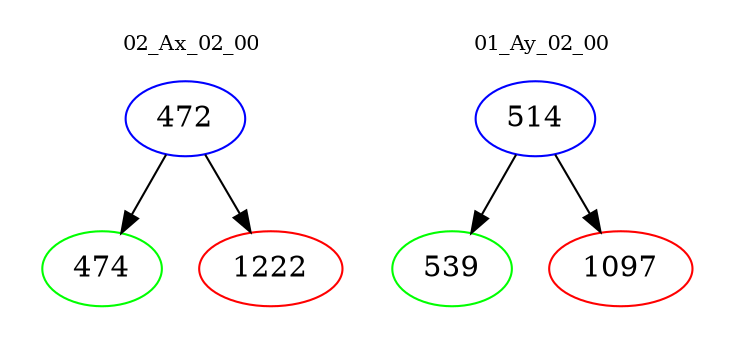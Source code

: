 digraph{
subgraph cluster_0 {
color = white
label = "02_Ax_02_00";
fontsize=10;
T0_472 [label="472", color="blue"]
T0_472 -> T0_474 [color="black"]
T0_474 [label="474", color="green"]
T0_472 -> T0_1222 [color="black"]
T0_1222 [label="1222", color="red"]
}
subgraph cluster_1 {
color = white
label = "01_Ay_02_00";
fontsize=10;
T1_514 [label="514", color="blue"]
T1_514 -> T1_539 [color="black"]
T1_539 [label="539", color="green"]
T1_514 -> T1_1097 [color="black"]
T1_1097 [label="1097", color="red"]
}
}
